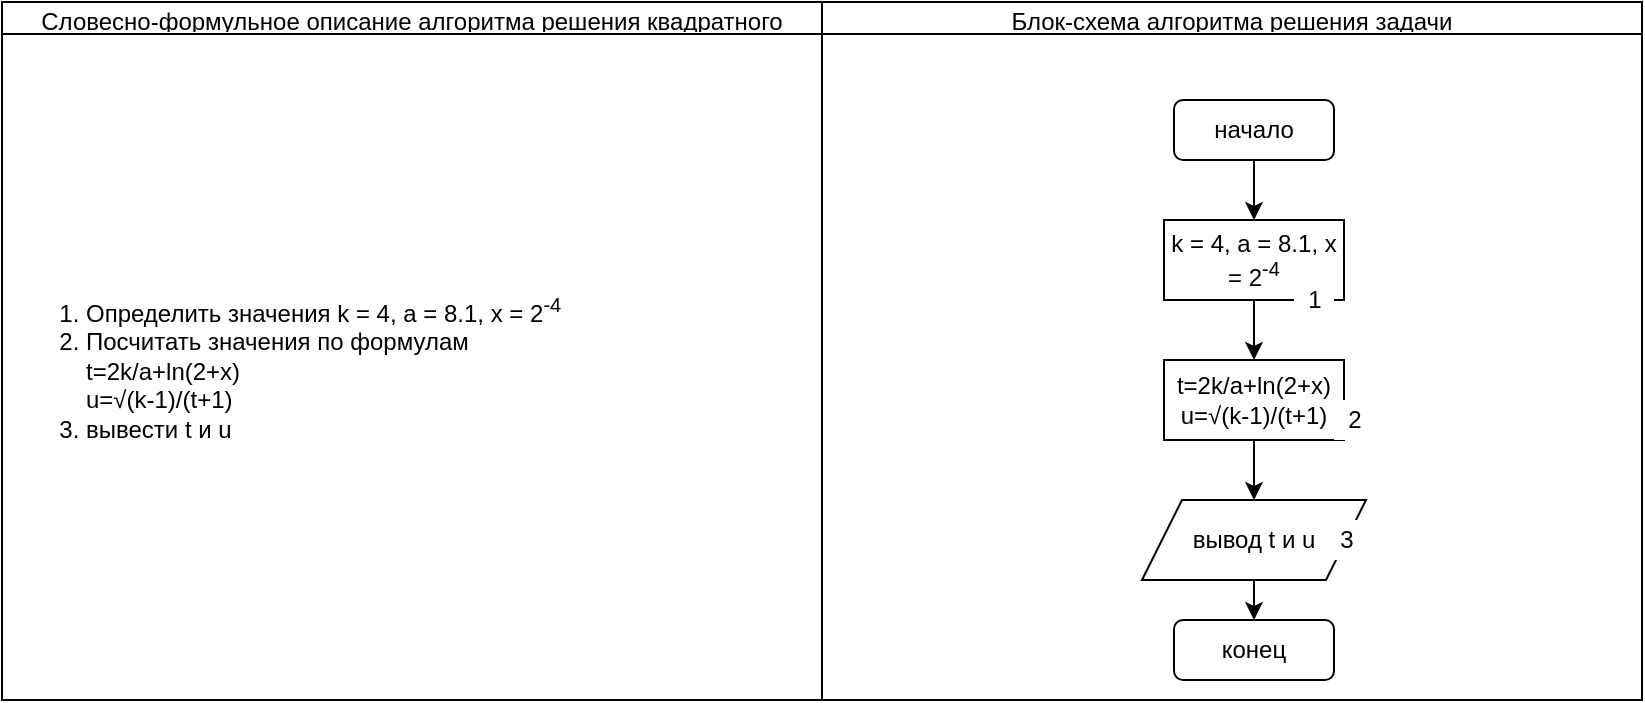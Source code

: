 <mxfile version="15.1.4" type="device"><diagram id="jzf1f2OBYB9LJ_Lp7MDt" name="Page-1"><mxGraphModel dx="1038" dy="1733" grid="1" gridSize="10" guides="1" tooltips="1" connect="1" arrows="1" fold="1" page="1" pageScale="1" pageWidth="827" pageHeight="1169" math="0" shadow="0"><root><mxCell id="0"/><mxCell id="1" parent="0"/><mxCell id="UsZgob3YwprODD3CDL1l-13" value="" style="shape=table;startSize=0;container=1;collapsible=0;childLayout=tableLayout;" vertex="1" parent="1"><mxGeometry y="-1169" width="820" height="349" as="geometry"/></mxCell><mxCell id="UsZgob3YwprODD3CDL1l-14" value="" style="shape=partialRectangle;collapsible=0;dropTarget=0;pointerEvents=0;fillColor=none;top=0;left=0;bottom=0;right=0;points=[[0,0.5],[1,0.5]];portConstraint=eastwest;" vertex="1" parent="UsZgob3YwprODD3CDL1l-13"><mxGeometry width="820" height="16" as="geometry"/></mxCell><mxCell id="UsZgob3YwprODD3CDL1l-15" value="Словесно-формульное описание алгоритма решения квадратного уравнения" style="shape=partialRectangle;html=1;whiteSpace=wrap;connectable=0;overflow=hidden;fillColor=none;top=0;left=0;bottom=0;right=0;pointerEvents=1;" vertex="1" parent="UsZgob3YwprODD3CDL1l-14"><mxGeometry width="410" height="16" as="geometry"/></mxCell><mxCell id="UsZgob3YwprODD3CDL1l-16" value="Блок-схема алгоритма решения задачи" style="shape=partialRectangle;html=1;whiteSpace=wrap;connectable=0;overflow=hidden;fillColor=none;top=0;left=0;bottom=0;right=0;pointerEvents=1;" vertex="1" parent="UsZgob3YwprODD3CDL1l-14"><mxGeometry x="410" width="410" height="16" as="geometry"/></mxCell><mxCell id="UsZgob3YwprODD3CDL1l-17" value="" style="shape=partialRectangle;collapsible=0;dropTarget=0;pointerEvents=0;fillColor=none;top=0;left=0;bottom=0;right=0;points=[[0,0.5],[1,0.5]];portConstraint=eastwest;" vertex="1" parent="UsZgob3YwprODD3CDL1l-13"><mxGeometry y="16" width="820" height="333" as="geometry"/></mxCell><mxCell id="UsZgob3YwprODD3CDL1l-18" value="&lt;div align=&quot;left&quot;&gt;&lt;ol&gt;&lt;li&gt;Определить значения k = 4, a = 8.1, x = 2&lt;sup&gt;-4&lt;/sup&gt; &lt;/li&gt;&lt;li&gt;Посчитать значения по формулам &lt;br&gt;&lt;div&gt;t=2k/a+ln(2+x)&lt;/div&gt;&lt;div&gt;u=√(k-1)/(t+1)&lt;/div&gt;&lt;/li&gt;&lt;li&gt;вывести t и u&lt;br&gt;&lt;/li&gt;&lt;/ol&gt;&lt;/div&gt;" style="shape=partialRectangle;html=1;whiteSpace=wrap;connectable=0;overflow=hidden;fillColor=none;top=0;left=0;bottom=0;right=0;pointerEvents=1;align=left;" vertex="1" parent="UsZgob3YwprODD3CDL1l-17"><mxGeometry width="410" height="333" as="geometry"/></mxCell><mxCell id="UsZgob3YwprODD3CDL1l-19" value="" style="shape=partialRectangle;html=1;whiteSpace=wrap;connectable=0;overflow=hidden;fillColor=none;top=0;left=0;bottom=0;right=0;pointerEvents=1;" vertex="1" parent="UsZgob3YwprODD3CDL1l-17"><mxGeometry x="410" width="410" height="333" as="geometry"/></mxCell><mxCell id="UsZgob3YwprODD3CDL1l-2" style="edgeStyle=orthogonalEdgeStyle;rounded=0;orthogonalLoop=1;jettySize=auto;html=1;exitX=0.5;exitY=1;exitDx=0;exitDy=0;" edge="1" parent="1" source="UsZgob3YwprODD3CDL1l-1"><mxGeometry relative="1" as="geometry"><mxPoint x="626" y="-1060" as="targetPoint"/></mxGeometry></mxCell><mxCell id="UsZgob3YwprODD3CDL1l-1" value="начало" style="rounded=1;whiteSpace=wrap;html=1;" vertex="1" parent="1"><mxGeometry x="586" y="-1120" width="80" height="30" as="geometry"/></mxCell><mxCell id="UsZgob3YwprODD3CDL1l-6" style="edgeStyle=orthogonalEdgeStyle;rounded=0;orthogonalLoop=1;jettySize=auto;html=1;exitX=0.5;exitY=1;exitDx=0;exitDy=0;" edge="1" parent="1" source="UsZgob3YwprODD3CDL1l-4"><mxGeometry relative="1" as="geometry"><mxPoint x="626" y="-990" as="targetPoint"/></mxGeometry></mxCell><mxCell id="UsZgob3YwprODD3CDL1l-4" value="k = 4, a = 8.1, x = 2&lt;sup&gt;-4&lt;/sup&gt;" style="rounded=0;whiteSpace=wrap;html=1;" vertex="1" parent="1"><mxGeometry x="581" y="-1060" width="90" height="40" as="geometry"/></mxCell><mxCell id="UsZgob3YwprODD3CDL1l-8" style="edgeStyle=orthogonalEdgeStyle;rounded=0;orthogonalLoop=1;jettySize=auto;html=1;exitX=0.5;exitY=1;exitDx=0;exitDy=0;" edge="1" parent="1" source="UsZgob3YwprODD3CDL1l-7"><mxGeometry relative="1" as="geometry"><mxPoint x="626" y="-920" as="targetPoint"/></mxGeometry></mxCell><mxCell id="UsZgob3YwprODD3CDL1l-7" value="&lt;div&gt;t=2k/a+ln(2+x)&lt;/div&gt;&lt;div&gt;u=√(k-1)/(t+1)&lt;/div&gt;" style="rounded=0;whiteSpace=wrap;html=1;" vertex="1" parent="1"><mxGeometry x="581" y="-990" width="90" height="40" as="geometry"/></mxCell><mxCell id="UsZgob3YwprODD3CDL1l-12" style="edgeStyle=orthogonalEdgeStyle;rounded=0;orthogonalLoop=1;jettySize=auto;html=1;exitX=0.5;exitY=1;exitDx=0;exitDy=0;entryX=0.5;entryY=0;entryDx=0;entryDy=0;" edge="1" parent="1" source="UsZgob3YwprODD3CDL1l-9" target="UsZgob3YwprODD3CDL1l-10"><mxGeometry relative="1" as="geometry"/></mxCell><mxCell id="UsZgob3YwprODD3CDL1l-9" value="вывод t и u" style="shape=parallelogram;perimeter=parallelogramPerimeter;whiteSpace=wrap;html=1;fixedSize=1;" vertex="1" parent="1"><mxGeometry x="570" y="-920" width="112" height="40" as="geometry"/></mxCell><mxCell id="UsZgob3YwprODD3CDL1l-10" value="конец" style="rounded=1;whiteSpace=wrap;html=1;" vertex="1" parent="1"><mxGeometry x="586" y="-860" width="80" height="30" as="geometry"/></mxCell><mxCell id="UsZgob3YwprODD3CDL1l-20" value="1" style="text;html=1;align=center;verticalAlign=middle;resizable=0;points=[];autosize=1;strokeColor=none;fillColor=#FFFFFF;" vertex="1" parent="1"><mxGeometry x="646" y="-1030" width="20" height="20" as="geometry"/></mxCell><mxCell id="UsZgob3YwprODD3CDL1l-21" value="2" style="text;html=1;align=center;verticalAlign=middle;resizable=0;points=[];autosize=1;strokeColor=none;fillColor=#FFFFFF;" vertex="1" parent="1"><mxGeometry x="666" y="-970" width="20" height="20" as="geometry"/></mxCell><mxCell id="UsZgob3YwprODD3CDL1l-22" value="3" style="text;html=1;align=center;verticalAlign=middle;resizable=0;points=[];autosize=1;strokeColor=none;fillColor=#FFFFFF;" vertex="1" parent="1"><mxGeometry x="662" y="-910" width="20" height="20" as="geometry"/></mxCell></root></mxGraphModel></diagram></mxfile>